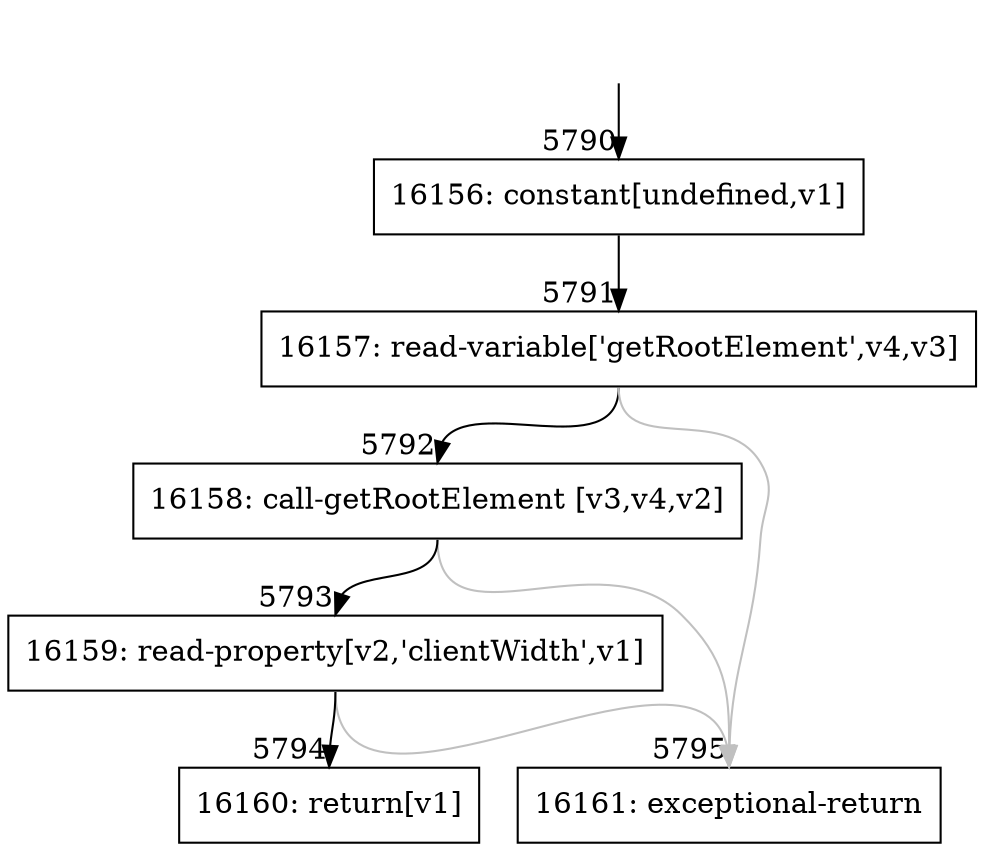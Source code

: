 digraph {
rankdir="TD"
BB_entry455[shape=none,label=""];
BB_entry455 -> BB5790 [tailport=s, headport=n, headlabel="    5790"]
BB5790 [shape=record label="{16156: constant[undefined,v1]}" ] 
BB5790 -> BB5791 [tailport=s, headport=n, headlabel="      5791"]
BB5791 [shape=record label="{16157: read-variable['getRootElement',v4,v3]}" ] 
BB5791 -> BB5792 [tailport=s, headport=n, headlabel="      5792"]
BB5791 -> BB5795 [tailport=s, headport=n, color=gray, headlabel="      5795"]
BB5792 [shape=record label="{16158: call-getRootElement [v3,v4,v2]}" ] 
BB5792 -> BB5793 [tailport=s, headport=n, headlabel="      5793"]
BB5792 -> BB5795 [tailport=s, headport=n, color=gray]
BB5793 [shape=record label="{16159: read-property[v2,'clientWidth',v1]}" ] 
BB5793 -> BB5794 [tailport=s, headport=n, headlabel="      5794"]
BB5793 -> BB5795 [tailport=s, headport=n, color=gray]
BB5794 [shape=record label="{16160: return[v1]}" ] 
BB5795 [shape=record label="{16161: exceptional-return}" ] 
//#$~ 4422
}

